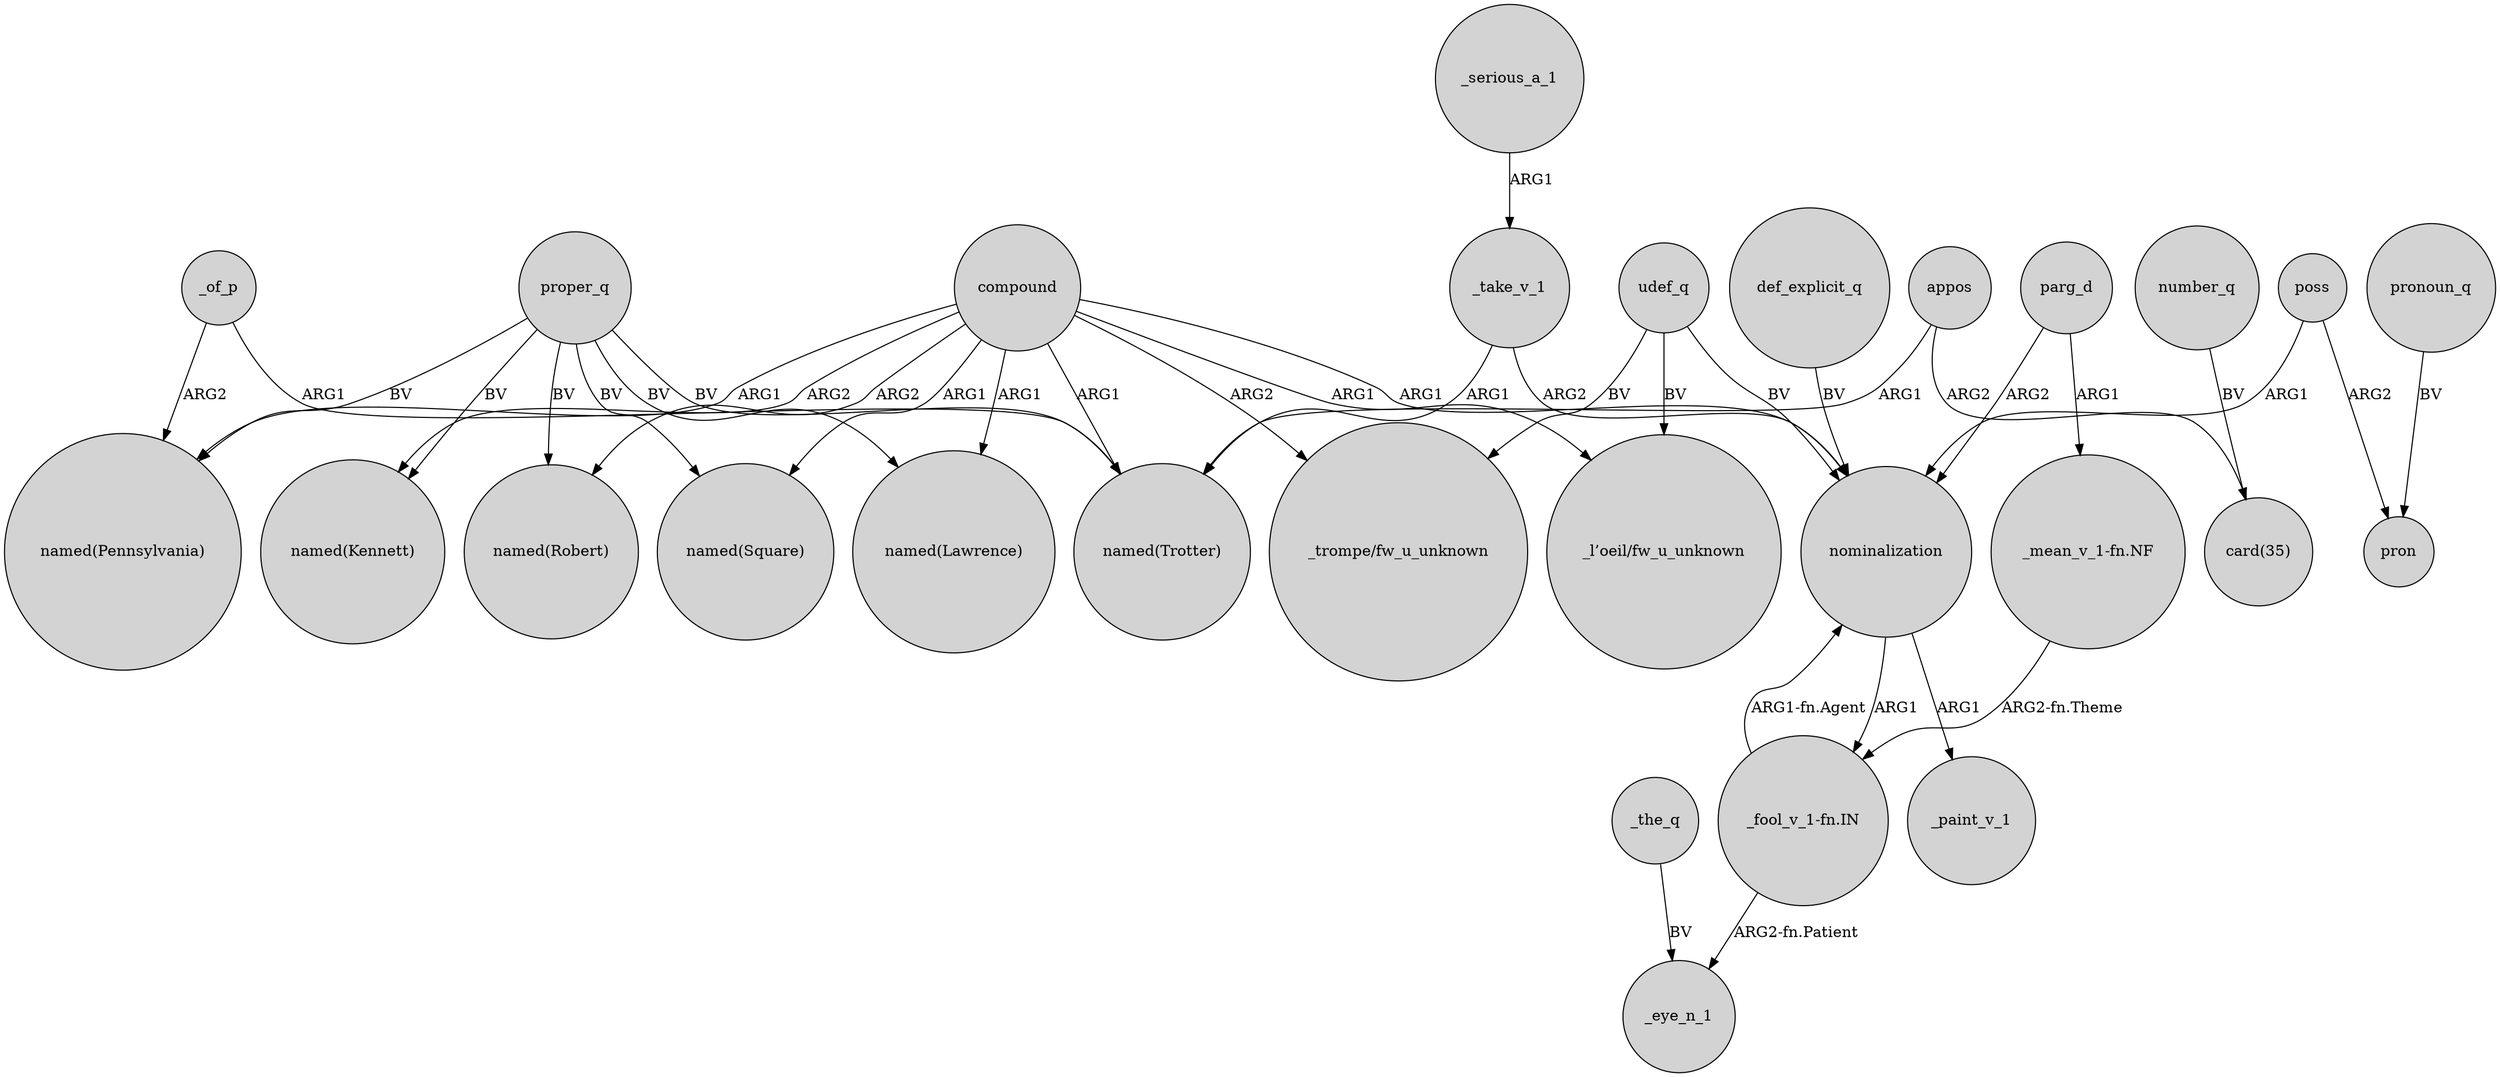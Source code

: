 digraph {
	node [shape=circle style=filled]
	_serious_a_1 -> _take_v_1 [label=ARG1]
	compound -> "_trompe/fw_u_unknown" [label=ARG2]
	proper_q -> "named(Trotter)" [label=BV]
	poss -> pron [label=ARG2]
	_of_p -> "named(Pennsylvania)" [label=ARG2]
	_the_q -> _eye_n_1 [label=BV]
	compound -> "named(Trotter)" [label=ARG1]
	appos -> "named(Trotter)" [label=ARG1]
	_take_v_1 -> "named(Trotter)" [label=ARG1]
	compound -> "named(Robert)" [label=ARG2]
	nominalization -> "_fool_v_1-fn.IN" [label=ARG1]
	appos -> "card(35)" [label=ARG2]
	"_mean_v_1-fn.NF" -> "_fool_v_1-fn.IN" [label="ARG2-fn.Theme"]
	poss -> nominalization [label=ARG1]
	parg_d -> "_mean_v_1-fn.NF" [label=ARG1]
	_of_p -> "named(Trotter)" [label=ARG1]
	pronoun_q -> pron [label=BV]
	compound -> "named(Lawrence)" [label=ARG1]
	compound -> "named(Kennett)" [label=ARG2]
	proper_q -> "named(Kennett)" [label=BV]
	parg_d -> nominalization [label=ARG2]
	"_fool_v_1-fn.IN" -> _eye_n_1 [label="ARG2-fn.Patient"]
	proper_q -> "named(Robert)" [label=BV]
	compound -> "named(Square)" [label=ARG1]
	"_fool_v_1-fn.IN" -> nominalization [label="ARG1-fn.Agent"]
	udef_q -> "_trompe/fw_u_unknown" [label=BV]
	udef_q -> nominalization [label=BV]
	proper_q -> "named(Square)" [label=BV]
	_take_v_1 -> nominalization [label=ARG2]
	nominalization -> _paint_v_1 [label=ARG1]
	number_q -> "card(35)" [label=BV]
	proper_q -> "named(Lawrence)" [label=BV]
	def_explicit_q -> nominalization [label=BV]
	proper_q -> "named(Pennsylvania)" [label=BV]
	compound -> "_l’oeil/fw_u_unknown" [label=ARG1]
	compound -> "named(Pennsylvania)" [label=ARG1]
	udef_q -> "_l’oeil/fw_u_unknown" [label=BV]
	compound -> nominalization [label=ARG1]
}
